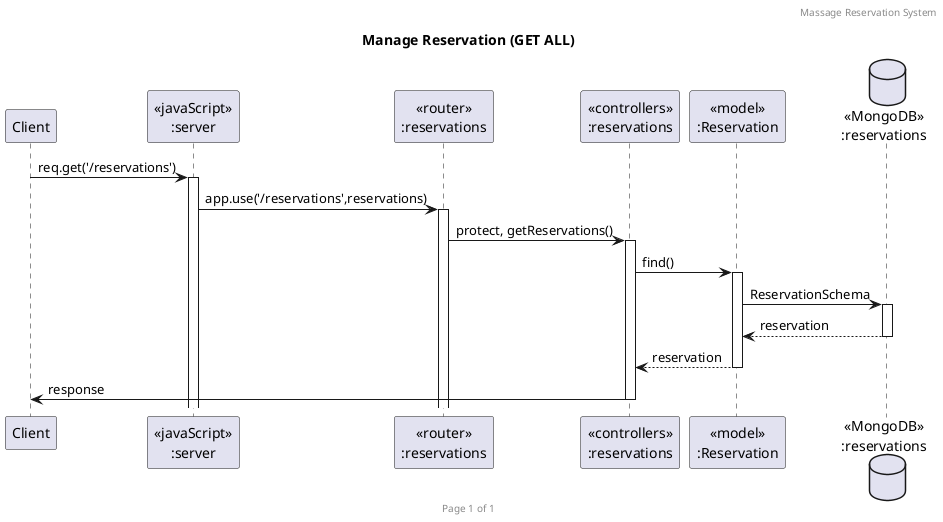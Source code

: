 @startuml Manage Reservation (GET ALL)

header Massage Reservation System
footer Page %page% of %lastpage%
title "Manage Reservation (GET ALL)"

participant "Client" as client
participant "<<javaScript>>\n:server" as server
participant "<<router>>\n:reservations" as routerReservations
participant "<<controllers>>\n:reservations" as controllersReservations
participant "<<model>>\n:Reservation" as modelReservation
database "<<MongoDB>>\n:reservations" as ReservationsDatabase

client->server ++:req.get('/reservations')
server->routerReservations ++:app.use('/reservations',reservations)
routerReservations -> controllersReservations ++:protect, getReservations()
controllersReservations->modelReservation ++:find()
modelReservation ->ReservationsDatabase ++: ReservationSchema
ReservationsDatabase --> modelReservation --: reservation
controllersReservations <-- modelReservation --:reservation
controllersReservations->client --:response

@enduml
